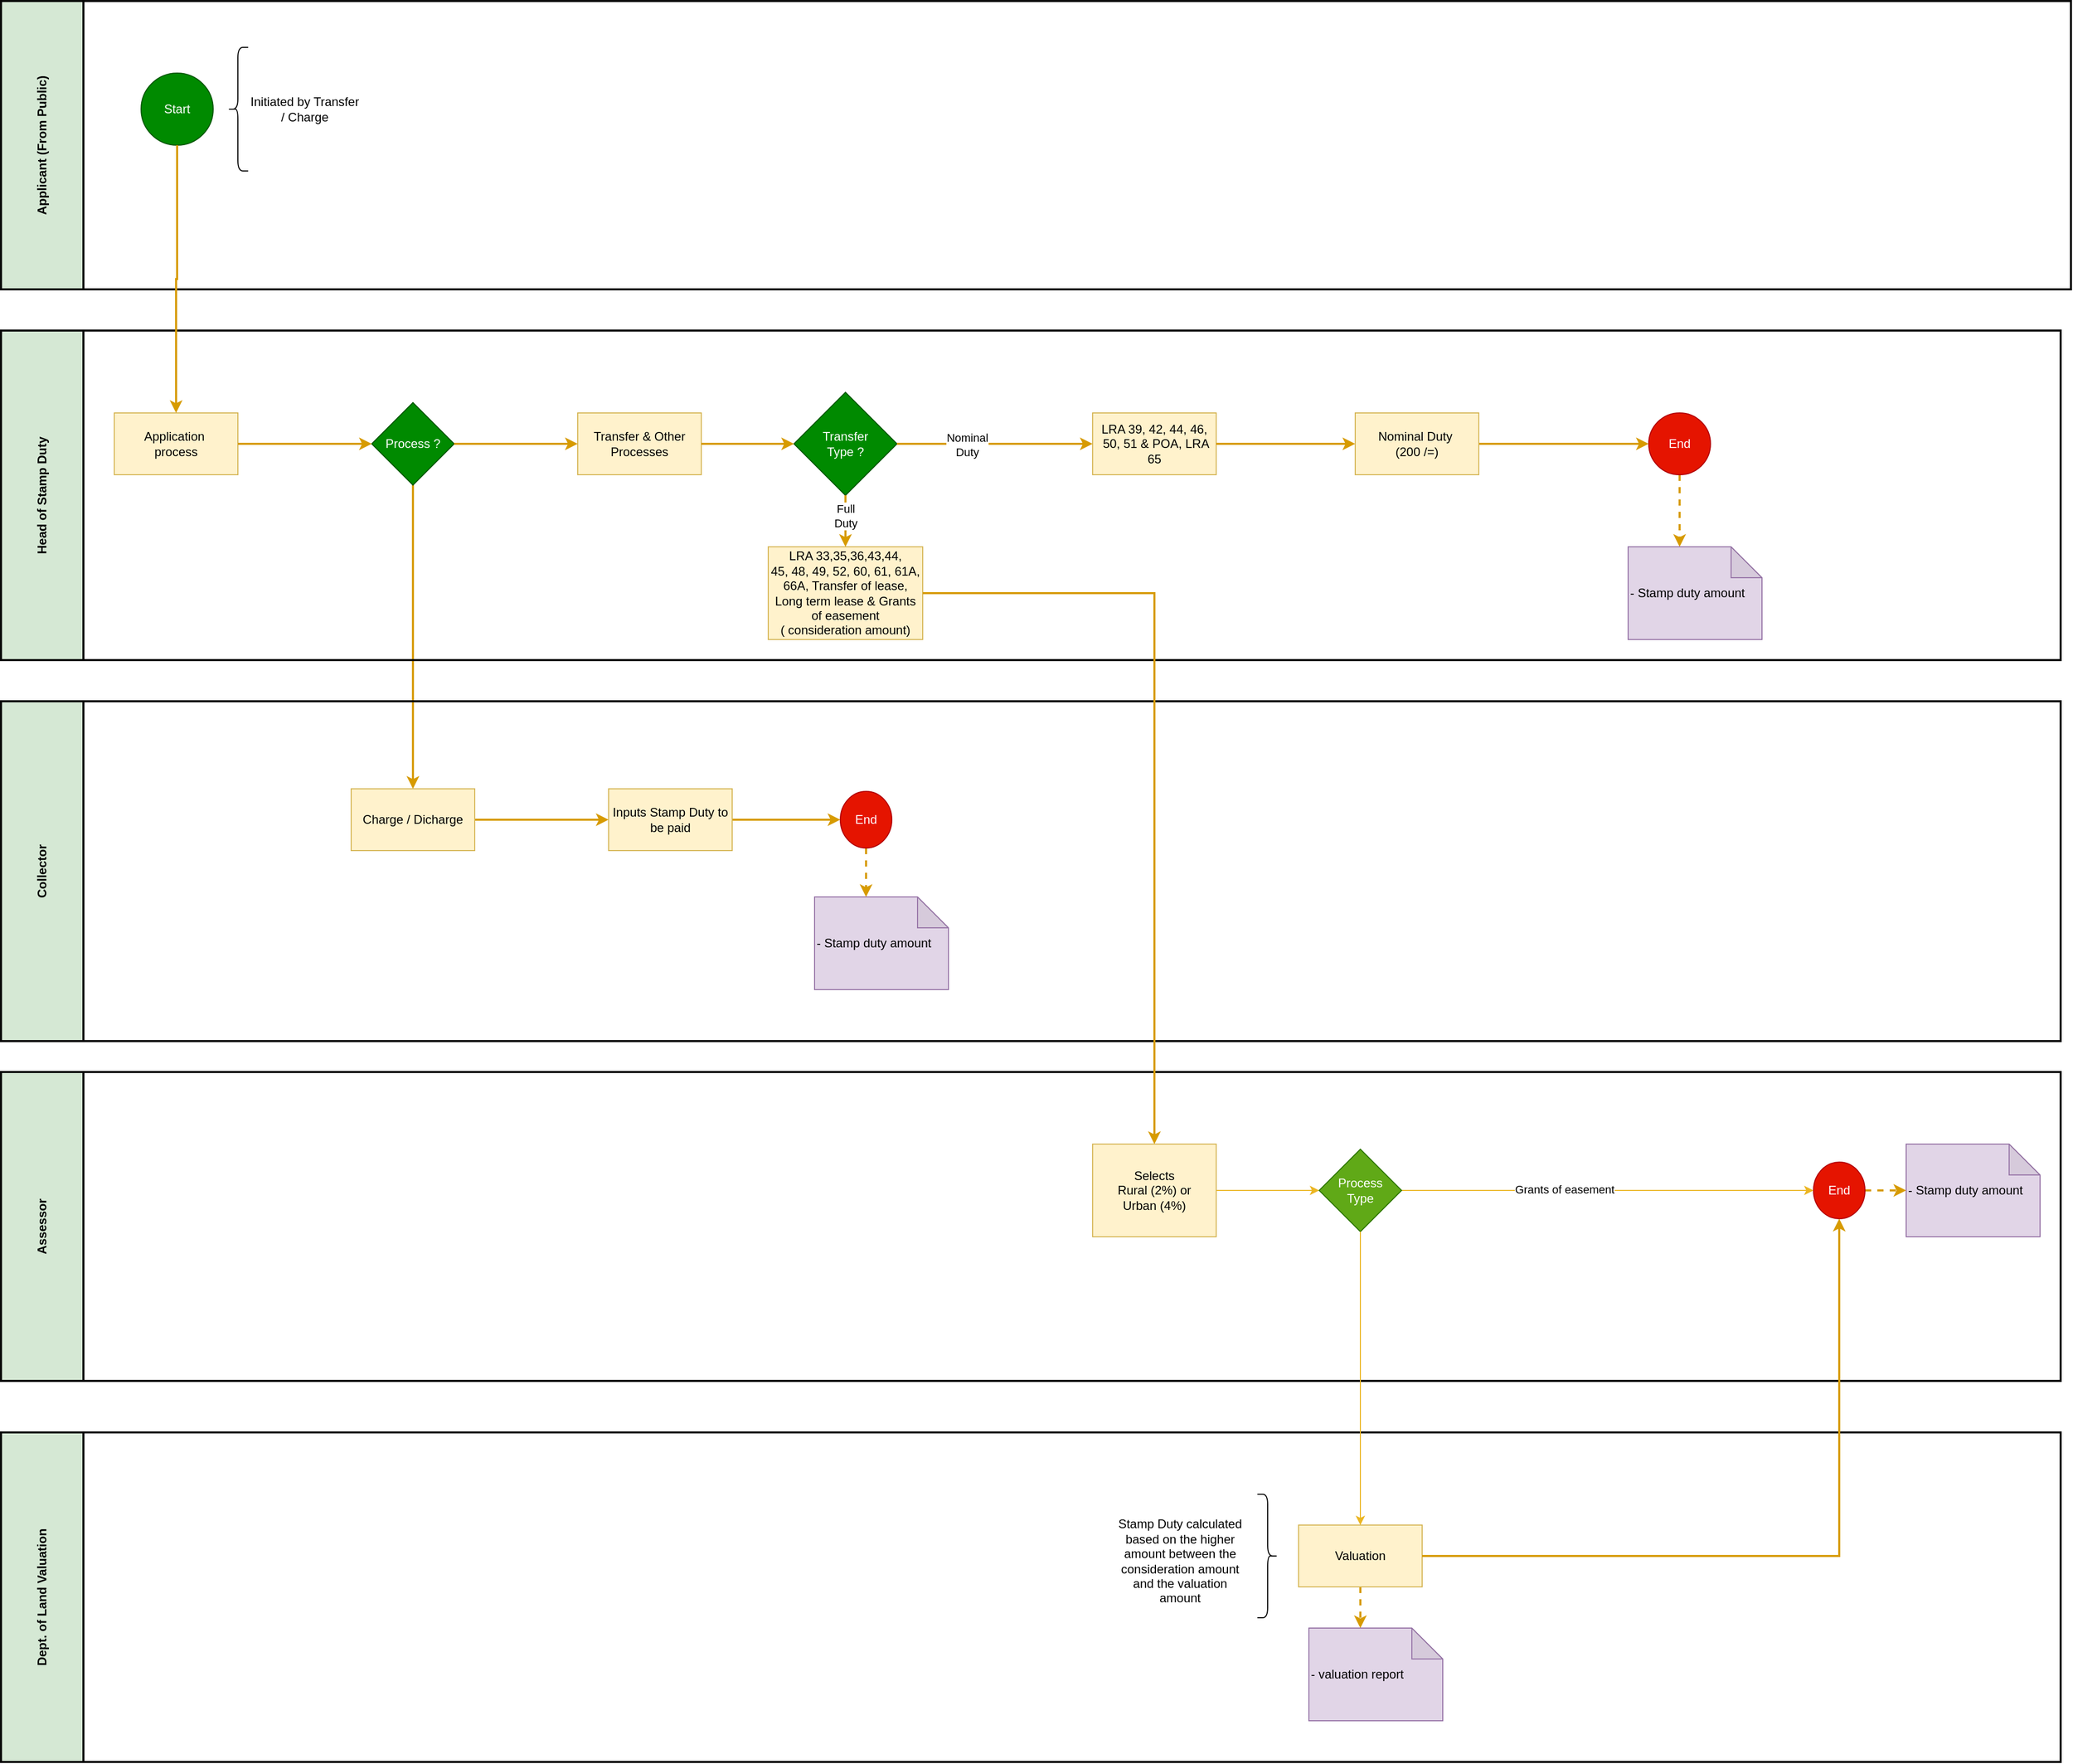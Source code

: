 <mxfile version="21.6.5" type="github">
  <diagram name="Page-1" id="O1a9XfuB64NEKXVq045z">
    <mxGraphModel dx="1363" dy="871" grid="1" gridSize="10" guides="1" tooltips="1" connect="1" arrows="1" fold="1" page="1" pageScale="1" pageWidth="850" pageHeight="1100" math="0" shadow="0">
      <root>
        <mxCell id="0" />
        <mxCell id="1" parent="0" />
        <mxCell id="FqMO8VPMuKaaY1kg_BFP-1" value="" style="edgeStyle=orthogonalEdgeStyle;rounded=0;orthogonalLoop=1;jettySize=auto;html=1;exitX=0.5;exitY=1;exitDx=0;exitDy=0;fillColor=#ffe6cc;strokeColor=#d79b00;strokeWidth=2;" edge="1" parent="1" source="FqMO8VPMuKaaY1kg_BFP-7" target="FqMO8VPMuKaaY1kg_BFP-24">
          <mxGeometry relative="1" as="geometry" />
        </mxCell>
        <mxCell id="FqMO8VPMuKaaY1kg_BFP-2" value="Head of Stamp Duty" style="swimlane;horizontal=0;whiteSpace=wrap;html=1;startSize=80;fillColor=#d5e8d4;strokeColor=#030303;strokeWidth=2;" vertex="1" parent="1">
          <mxGeometry x="60" y="440" width="2000" height="320" as="geometry" />
        </mxCell>
        <mxCell id="FqMO8VPMuKaaY1kg_BFP-3" value="Application&amp;nbsp;&lt;br&gt;process" style="whiteSpace=wrap;html=1;fillColor=#fff2cc;strokeColor=#d6b656;" vertex="1" parent="FqMO8VPMuKaaY1kg_BFP-2">
          <mxGeometry x="110" y="80" width="120" height="60" as="geometry" />
        </mxCell>
        <mxCell id="FqMO8VPMuKaaY1kg_BFP-4" value="Transfer &amp;amp; Other&lt;br style=&quot;border-color: var(--border-color);&quot;&gt;Processes" style="whiteSpace=wrap;html=1;fillColor=#fff2cc;strokeColor=#d6b656;" vertex="1" parent="FqMO8VPMuKaaY1kg_BFP-2">
          <mxGeometry x="560" y="80" width="120" height="60" as="geometry" />
        </mxCell>
        <mxCell id="FqMO8VPMuKaaY1kg_BFP-5" value="Transfer&lt;br&gt;Type ?" style="rhombus;whiteSpace=wrap;html=1;fillColor=#008a00;strokeColor=#005700;fontColor=#ffffff;" vertex="1" parent="FqMO8VPMuKaaY1kg_BFP-2">
          <mxGeometry x="770" y="60" width="100" height="100" as="geometry" />
        </mxCell>
        <mxCell id="FqMO8VPMuKaaY1kg_BFP-6" value="" style="edgeStyle=orthogonalEdgeStyle;rounded=0;orthogonalLoop=1;jettySize=auto;html=1;fillColor=#ffe6cc;strokeColor=#d79b00;strokeWidth=2;" edge="1" parent="FqMO8VPMuKaaY1kg_BFP-2" source="FqMO8VPMuKaaY1kg_BFP-4" target="FqMO8VPMuKaaY1kg_BFP-5">
          <mxGeometry relative="1" as="geometry" />
        </mxCell>
        <mxCell id="FqMO8VPMuKaaY1kg_BFP-7" value="Process ?" style="rhombus;whiteSpace=wrap;html=1;fillColor=#008a00;strokeColor=#005700;fontColor=#ffffff;" vertex="1" parent="FqMO8VPMuKaaY1kg_BFP-2">
          <mxGeometry x="360" y="70" width="80" height="80" as="geometry" />
        </mxCell>
        <mxCell id="FqMO8VPMuKaaY1kg_BFP-8" value="" style="edgeStyle=orthogonalEdgeStyle;rounded=0;orthogonalLoop=1;jettySize=auto;html=1;entryX=0;entryY=0.5;entryDx=0;entryDy=0;exitX=1;exitY=0.5;exitDx=0;exitDy=0;fillColor=#ffe6cc;strokeColor=#d79b00;strokeWidth=2;" edge="1" parent="FqMO8VPMuKaaY1kg_BFP-2" source="FqMO8VPMuKaaY1kg_BFP-3" target="FqMO8VPMuKaaY1kg_BFP-7">
          <mxGeometry relative="1" as="geometry" />
        </mxCell>
        <mxCell id="FqMO8VPMuKaaY1kg_BFP-9" value="" style="edgeStyle=orthogonalEdgeStyle;rounded=0;orthogonalLoop=1;jettySize=auto;html=1;fillColor=#ffe6cc;strokeColor=#d79b00;strokeWidth=2;" edge="1" parent="FqMO8VPMuKaaY1kg_BFP-2" source="FqMO8VPMuKaaY1kg_BFP-7" target="FqMO8VPMuKaaY1kg_BFP-4">
          <mxGeometry relative="1" as="geometry" />
        </mxCell>
        <mxCell id="FqMO8VPMuKaaY1kg_BFP-10" value="LRA 39, 42, 44, 46,&lt;br&gt;&amp;nbsp;50, 51 &amp;amp; POA, LRA 65" style="whiteSpace=wrap;html=1;fillColor=#fff2cc;strokeColor=#d6b656;" vertex="1" parent="FqMO8VPMuKaaY1kg_BFP-2">
          <mxGeometry x="1060" y="80" width="120" height="60" as="geometry" />
        </mxCell>
        <mxCell id="FqMO8VPMuKaaY1kg_BFP-11" value="" style="edgeStyle=orthogonalEdgeStyle;rounded=0;orthogonalLoop=1;jettySize=auto;html=1;fillColor=#ffe6cc;strokeColor=#d79b00;strokeWidth=2;" edge="1" parent="FqMO8VPMuKaaY1kg_BFP-2" source="FqMO8VPMuKaaY1kg_BFP-5" target="FqMO8VPMuKaaY1kg_BFP-10">
          <mxGeometry relative="1" as="geometry" />
        </mxCell>
        <mxCell id="FqMO8VPMuKaaY1kg_BFP-12" value="Nominal&lt;br&gt;Duty" style="edgeLabel;html=1;align=center;verticalAlign=middle;resizable=0;points=[];" vertex="1" connectable="0" parent="FqMO8VPMuKaaY1kg_BFP-11">
          <mxGeometry x="-0.289" y="-1" relative="1" as="geometry">
            <mxPoint as="offset" />
          </mxGeometry>
        </mxCell>
        <mxCell id="FqMO8VPMuKaaY1kg_BFP-13" value="LRA 33,35,36,43,44,&lt;br&gt;45, 48, 49, 52, 60, 61, 61A, 66A, Transfer of lease, Long term lease &amp;amp; Grants of easement&lt;br style=&quot;border-color: var(--border-color);&quot;&gt;( consideration amount)" style="whiteSpace=wrap;html=1;fillColor=#fff2cc;strokeColor=#d6b656;" vertex="1" parent="FqMO8VPMuKaaY1kg_BFP-2">
          <mxGeometry x="745" y="210" width="150" height="90" as="geometry" />
        </mxCell>
        <mxCell id="FqMO8VPMuKaaY1kg_BFP-14" value="" style="edgeStyle=orthogonalEdgeStyle;rounded=0;orthogonalLoop=1;jettySize=auto;html=1;fillColor=#ffe6cc;strokeColor=#d79b00;strokeWidth=2;" edge="1" parent="FqMO8VPMuKaaY1kg_BFP-2" source="FqMO8VPMuKaaY1kg_BFP-5" target="FqMO8VPMuKaaY1kg_BFP-13">
          <mxGeometry relative="1" as="geometry" />
        </mxCell>
        <mxCell id="FqMO8VPMuKaaY1kg_BFP-15" value="Full&lt;br&gt;Duty" style="edgeLabel;html=1;align=center;verticalAlign=middle;resizable=0;points=[];" vertex="1" connectable="0" parent="FqMO8VPMuKaaY1kg_BFP-14">
          <mxGeometry x="-0.2" relative="1" as="geometry">
            <mxPoint as="offset" />
          </mxGeometry>
        </mxCell>
        <mxCell id="FqMO8VPMuKaaY1kg_BFP-16" value="" style="edgeStyle=orthogonalEdgeStyle;rounded=0;orthogonalLoop=1;jettySize=auto;html=1;entryX=0;entryY=0.5;entryDx=0;entryDy=0;fillColor=#ffe6cc;strokeColor=#d79b00;strokeWidth=2;" edge="1" parent="FqMO8VPMuKaaY1kg_BFP-2" source="FqMO8VPMuKaaY1kg_BFP-10" target="FqMO8VPMuKaaY1kg_BFP-21">
          <mxGeometry relative="1" as="geometry">
            <mxPoint x="1213.0" y="540" as="targetPoint" />
          </mxGeometry>
        </mxCell>
        <mxCell id="FqMO8VPMuKaaY1kg_BFP-17" style="edgeStyle=orthogonalEdgeStyle;rounded=0;orthogonalLoop=1;jettySize=auto;html=1;entryX=0;entryY=0;entryDx=50;entryDy=0;entryPerimeter=0;dashed=1;fillColor=#ffe6cc;strokeColor=#d79b00;strokeWidth=2;" edge="1" parent="FqMO8VPMuKaaY1kg_BFP-2" source="FqMO8VPMuKaaY1kg_BFP-18" target="FqMO8VPMuKaaY1kg_BFP-19">
          <mxGeometry relative="1" as="geometry" />
        </mxCell>
        <mxCell id="FqMO8VPMuKaaY1kg_BFP-18" value="End" style="ellipse;whiteSpace=wrap;html=1;fillColor=#e51400;strokeColor=#B20000;fontColor=#ffffff;" vertex="1" parent="FqMO8VPMuKaaY1kg_BFP-2">
          <mxGeometry x="1600" y="80" width="60" height="60" as="geometry" />
        </mxCell>
        <mxCell id="FqMO8VPMuKaaY1kg_BFP-19" value="- Stamp duty amount&lt;br&gt;" style="shape=note;whiteSpace=wrap;html=1;backgroundOutline=1;darkOpacity=0.05;fillColor=#e1d5e7;strokeColor=#9673a6;align=left;" vertex="1" parent="FqMO8VPMuKaaY1kg_BFP-2">
          <mxGeometry x="1580" y="210" width="130" height="90" as="geometry" />
        </mxCell>
        <mxCell id="FqMO8VPMuKaaY1kg_BFP-20" style="edgeStyle=orthogonalEdgeStyle;rounded=0;orthogonalLoop=1;jettySize=auto;html=1;entryX=0;entryY=0.5;entryDx=0;entryDy=0;fillColor=#ffe6cc;strokeColor=#d79b00;strokeWidth=2;" edge="1" parent="FqMO8VPMuKaaY1kg_BFP-2" source="FqMO8VPMuKaaY1kg_BFP-21" target="FqMO8VPMuKaaY1kg_BFP-18">
          <mxGeometry relative="1" as="geometry" />
        </mxCell>
        <mxCell id="FqMO8VPMuKaaY1kg_BFP-21" value="Nominal Duty&amp;nbsp;&lt;br&gt;(200 /=)" style="whiteSpace=wrap;html=1;fillColor=#fff2cc;strokeColor=#d6b656;" vertex="1" parent="FqMO8VPMuKaaY1kg_BFP-2">
          <mxGeometry x="1315" y="80" width="120" height="60" as="geometry" />
        </mxCell>
        <mxCell id="FqMO8VPMuKaaY1kg_BFP-22" value="Collector" style="swimlane;horizontal=0;whiteSpace=wrap;html=1;startSize=80;fillColor=#d5e8d4;strokeColor=#030303;strokeWidth=2;" vertex="1" parent="1">
          <mxGeometry x="60" y="800" width="2000" height="330" as="geometry" />
        </mxCell>
        <mxCell id="FqMO8VPMuKaaY1kg_BFP-23" value="" style="edgeStyle=orthogonalEdgeStyle;rounded=0;orthogonalLoop=1;jettySize=auto;html=1;fillColor=#ffe6cc;strokeColor=#d79b00;strokeWidth=2;" edge="1" parent="FqMO8VPMuKaaY1kg_BFP-22" source="FqMO8VPMuKaaY1kg_BFP-24" target="FqMO8VPMuKaaY1kg_BFP-28">
          <mxGeometry relative="1" as="geometry" />
        </mxCell>
        <mxCell id="FqMO8VPMuKaaY1kg_BFP-24" value="Charge / Dicharge" style="whiteSpace=wrap;html=1;fillColor=#fff2cc;strokeColor=#d6b656;" vertex="1" parent="FqMO8VPMuKaaY1kg_BFP-22">
          <mxGeometry x="340" y="85" width="120" height="60" as="geometry" />
        </mxCell>
        <mxCell id="FqMO8VPMuKaaY1kg_BFP-25" style="edgeStyle=orthogonalEdgeStyle;rounded=0;orthogonalLoop=1;jettySize=auto;html=1;entryX=0;entryY=0;entryDx=50;entryDy=0;entryPerimeter=0;dashed=1;fillColor=#ffe6cc;strokeColor=#d79b00;strokeWidth=2;" edge="1" parent="FqMO8VPMuKaaY1kg_BFP-22" source="FqMO8VPMuKaaY1kg_BFP-26" target="FqMO8VPMuKaaY1kg_BFP-29">
          <mxGeometry relative="1" as="geometry" />
        </mxCell>
        <mxCell id="FqMO8VPMuKaaY1kg_BFP-26" value="End" style="ellipse;whiteSpace=wrap;html=1;fillColor=#e51400;strokeColor=#B20000;fontColor=#ffffff;" vertex="1" parent="FqMO8VPMuKaaY1kg_BFP-22">
          <mxGeometry x="815" y="87.5" width="50" height="55" as="geometry" />
        </mxCell>
        <mxCell id="FqMO8VPMuKaaY1kg_BFP-27" style="edgeStyle=orthogonalEdgeStyle;rounded=0;orthogonalLoop=1;jettySize=auto;html=1;entryX=0;entryY=0.5;entryDx=0;entryDy=0;fillColor=#ffe6cc;strokeColor=#d79b00;strokeWidth=2;" edge="1" parent="FqMO8VPMuKaaY1kg_BFP-22" source="FqMO8VPMuKaaY1kg_BFP-28" target="FqMO8VPMuKaaY1kg_BFP-26">
          <mxGeometry relative="1" as="geometry" />
        </mxCell>
        <mxCell id="FqMO8VPMuKaaY1kg_BFP-28" value="Inputs Stamp Duty to be paid" style="whiteSpace=wrap;html=1;fillColor=#fff2cc;strokeColor=#d6b656;" vertex="1" parent="FqMO8VPMuKaaY1kg_BFP-22">
          <mxGeometry x="590" y="85" width="120" height="60" as="geometry" />
        </mxCell>
        <mxCell id="FqMO8VPMuKaaY1kg_BFP-29" value="- Stamp duty amount&lt;br&gt;" style="shape=note;whiteSpace=wrap;html=1;backgroundOutline=1;darkOpacity=0.05;fillColor=#e1d5e7;strokeColor=#9673a6;align=left;" vertex="1" parent="FqMO8VPMuKaaY1kg_BFP-22">
          <mxGeometry x="790" y="190" width="130" height="90" as="geometry" />
        </mxCell>
        <mxCell id="FqMO8VPMuKaaY1kg_BFP-30" value="Applicant (From Public)" style="swimlane;horizontal=0;whiteSpace=wrap;html=1;startSize=80;fillColor=#d5e8d4;strokeColor=#050505;strokeWidth=2;" vertex="1" parent="1">
          <mxGeometry x="60" y="120" width="2010" height="280" as="geometry" />
        </mxCell>
        <mxCell id="FqMO8VPMuKaaY1kg_BFP-31" value="Start" style="ellipse;whiteSpace=wrap;html=1;aspect=fixed;fillColor=#008a00;fontColor=#ffffff;strokeColor=#005700;" vertex="1" parent="FqMO8VPMuKaaY1kg_BFP-30">
          <mxGeometry x="136" y="70" width="70" height="70" as="geometry" />
        </mxCell>
        <mxCell id="FqMO8VPMuKaaY1kg_BFP-32" value="" style="shape=curlyBracket;whiteSpace=wrap;html=1;rounded=1;labelPosition=left;verticalLabelPosition=middle;align=right;verticalAlign=middle;" vertex="1" parent="FqMO8VPMuKaaY1kg_BFP-30">
          <mxGeometry x="220" y="45" width="20" height="120" as="geometry" />
        </mxCell>
        <mxCell id="FqMO8VPMuKaaY1kg_BFP-33" value="Initiated by Transfer / Charge" style="text;html=1;strokeColor=none;fillColor=none;align=center;verticalAlign=middle;whiteSpace=wrap;rounded=0;" vertex="1" parent="FqMO8VPMuKaaY1kg_BFP-30">
          <mxGeometry x="240" y="90" width="110" height="30" as="geometry" />
        </mxCell>
        <mxCell id="FqMO8VPMuKaaY1kg_BFP-34" value="" style="edgeStyle=orthogonalEdgeStyle;rounded=0;orthogonalLoop=1;jettySize=auto;html=1;fillColor=#ffe6cc;strokeColor=#d79b00;strokeWidth=2;" edge="1" parent="1" source="FqMO8VPMuKaaY1kg_BFP-31" target="FqMO8VPMuKaaY1kg_BFP-3">
          <mxGeometry relative="1" as="geometry" />
        </mxCell>
        <mxCell id="FqMO8VPMuKaaY1kg_BFP-35" value="Dept. of Land Valuation" style="swimlane;horizontal=0;whiteSpace=wrap;html=1;startSize=80;fillColor=#d5e8d4;strokeColor=#050505;strokeWidth=2;" vertex="1" parent="1">
          <mxGeometry x="60" y="1510" width="2000" height="320" as="geometry" />
        </mxCell>
        <mxCell id="FqMO8VPMuKaaY1kg_BFP-36" style="edgeStyle=orthogonalEdgeStyle;rounded=0;orthogonalLoop=1;jettySize=auto;html=1;entryX=0;entryY=0;entryDx=50;entryDy=0;entryPerimeter=0;exitX=0.5;exitY=1;exitDx=0;exitDy=0;dashed=1;strokeWidth=2;fillColor=#ffe6cc;strokeColor=#d79b00;" edge="1" parent="FqMO8VPMuKaaY1kg_BFP-35" source="FqMO8VPMuKaaY1kg_BFP-37" target="FqMO8VPMuKaaY1kg_BFP-38">
          <mxGeometry relative="1" as="geometry" />
        </mxCell>
        <mxCell id="FqMO8VPMuKaaY1kg_BFP-37" value="Valuation" style="whiteSpace=wrap;html=1;fillColor=#fff2cc;strokeColor=#d6b656;" vertex="1" parent="FqMO8VPMuKaaY1kg_BFP-35">
          <mxGeometry x="1260" y="90" width="120" height="60" as="geometry" />
        </mxCell>
        <mxCell id="FqMO8VPMuKaaY1kg_BFP-38" value="- valuation report" style="shape=note;whiteSpace=wrap;html=1;backgroundOutline=1;darkOpacity=0.05;fillColor=#e1d5e7;strokeColor=#9673a6;align=left;" vertex="1" parent="FqMO8VPMuKaaY1kg_BFP-35">
          <mxGeometry x="1270" y="190" width="130" height="90" as="geometry" />
        </mxCell>
        <mxCell id="FqMO8VPMuKaaY1kg_BFP-39" value="Stamp Duty calculated based on the higher amount between the consideration amount and the valuation amount" style="whiteSpace=wrap;html=1;fillColor=none;strokeColor=none;rounded=1;glass=1;" vertex="1" parent="FqMO8VPMuKaaY1kg_BFP-35">
          <mxGeometry x="1080" y="60" width="130" height="130" as="geometry" />
        </mxCell>
        <mxCell id="FqMO8VPMuKaaY1kg_BFP-40" value="" style="shape=curlyBracket;whiteSpace=wrap;html=1;rounded=1;flipH=1;labelPosition=right;verticalLabelPosition=middle;align=left;verticalAlign=middle;" vertex="1" parent="FqMO8VPMuKaaY1kg_BFP-35">
          <mxGeometry x="1220" y="60" width="20" height="120" as="geometry" />
        </mxCell>
        <mxCell id="FqMO8VPMuKaaY1kg_BFP-41" value="Assessor" style="swimlane;horizontal=0;whiteSpace=wrap;html=1;startSize=80;fillColor=#d5e8d4;strokeColor=#030303;strokeWidth=2;" vertex="1" parent="1">
          <mxGeometry x="60" y="1160" width="2000" height="300" as="geometry" />
        </mxCell>
        <mxCell id="FqMO8VPMuKaaY1kg_BFP-42" style="edgeStyle=orthogonalEdgeStyle;rounded=0;orthogonalLoop=1;jettySize=auto;html=1;entryX=0;entryY=0.5;entryDx=0;entryDy=0;entryPerimeter=0;dashed=1;strokeColor=#d79b00;fillColor=#ffe6cc;strokeWidth=2;" edge="1" parent="FqMO8VPMuKaaY1kg_BFP-41" source="FqMO8VPMuKaaY1kg_BFP-43" target="FqMO8VPMuKaaY1kg_BFP-44">
          <mxGeometry relative="1" as="geometry" />
        </mxCell>
        <mxCell id="FqMO8VPMuKaaY1kg_BFP-43" value="End" style="ellipse;whiteSpace=wrap;html=1;fillColor=#e51400;strokeColor=#B20000;fontColor=#ffffff;" vertex="1" parent="FqMO8VPMuKaaY1kg_BFP-41">
          <mxGeometry x="1760" y="87.5" width="50" height="55" as="geometry" />
        </mxCell>
        <mxCell id="FqMO8VPMuKaaY1kg_BFP-44" value="- Stamp duty amount&lt;br&gt;" style="shape=note;whiteSpace=wrap;html=1;backgroundOutline=1;darkOpacity=0.05;fillColor=#e1d5e7;strokeColor=#9673a6;align=left;" vertex="1" parent="FqMO8VPMuKaaY1kg_BFP-41">
          <mxGeometry x="1850" y="70" width="130" height="90" as="geometry" />
        </mxCell>
        <mxCell id="FqMO8VPMuKaaY1kg_BFP-45" value="" style="edgeStyle=orthogonalEdgeStyle;rounded=0;orthogonalLoop=1;jettySize=auto;html=1;strokeColor=#ebb624;" edge="1" parent="FqMO8VPMuKaaY1kg_BFP-41" source="FqMO8VPMuKaaY1kg_BFP-46" target="FqMO8VPMuKaaY1kg_BFP-49">
          <mxGeometry relative="1" as="geometry" />
        </mxCell>
        <mxCell id="FqMO8VPMuKaaY1kg_BFP-46" value="Selects &lt;br&gt;Rural (2%) or &lt;br&gt;Urban (4%)" style="whiteSpace=wrap;html=1;fillColor=#fff2cc;strokeColor=#d6b656;" vertex="1" parent="FqMO8VPMuKaaY1kg_BFP-41">
          <mxGeometry x="1060" y="70" width="120" height="90" as="geometry" />
        </mxCell>
        <mxCell id="FqMO8VPMuKaaY1kg_BFP-47" style="edgeStyle=orthogonalEdgeStyle;rounded=0;orthogonalLoop=1;jettySize=auto;html=1;exitX=1;exitY=0.5;exitDx=0;exitDy=0;entryX=0;entryY=0.5;entryDx=0;entryDy=0;strokeColor=#ebb624;" edge="1" parent="FqMO8VPMuKaaY1kg_BFP-41" source="FqMO8VPMuKaaY1kg_BFP-49" target="FqMO8VPMuKaaY1kg_BFP-43">
          <mxGeometry relative="1" as="geometry">
            <mxPoint x="1550" y="115" as="targetPoint" />
          </mxGeometry>
        </mxCell>
        <mxCell id="FqMO8VPMuKaaY1kg_BFP-48" value="Grants of easement" style="edgeLabel;html=1;align=center;verticalAlign=middle;resizable=0;points=[];" vertex="1" connectable="0" parent="FqMO8VPMuKaaY1kg_BFP-47">
          <mxGeometry x="-0.212" y="1" relative="1" as="geometry">
            <mxPoint as="offset" />
          </mxGeometry>
        </mxCell>
        <mxCell id="FqMO8VPMuKaaY1kg_BFP-49" value="Process&lt;br&gt;Type" style="rhombus;whiteSpace=wrap;html=1;fillColor=#60a917;strokeColor=#2D7600;fontColor=#ffffff;" vertex="1" parent="FqMO8VPMuKaaY1kg_BFP-41">
          <mxGeometry x="1280" y="75" width="80" height="80" as="geometry" />
        </mxCell>
        <mxCell id="FqMO8VPMuKaaY1kg_BFP-50" value="" style="edgeStyle=orthogonalEdgeStyle;rounded=0;orthogonalLoop=1;jettySize=auto;html=1;entryX=0.5;entryY=1;entryDx=0;entryDy=0;fillColor=#ffe6cc;strokeColor=#d79b00;strokeWidth=2;" edge="1" parent="1" source="FqMO8VPMuKaaY1kg_BFP-37" target="FqMO8VPMuKaaY1kg_BFP-43">
          <mxGeometry relative="1" as="geometry">
            <mxPoint x="1675" y="1340" as="targetPoint" />
          </mxGeometry>
        </mxCell>
        <mxCell id="FqMO8VPMuKaaY1kg_BFP-51" style="edgeStyle=orthogonalEdgeStyle;rounded=0;orthogonalLoop=1;jettySize=auto;html=1;exitX=0.5;exitY=1;exitDx=0;exitDy=0;strokeColor=#ebb624;" edge="1" parent="1" source="FqMO8VPMuKaaY1kg_BFP-49" target="FqMO8VPMuKaaY1kg_BFP-37">
          <mxGeometry relative="1" as="geometry" />
        </mxCell>
        <mxCell id="FqMO8VPMuKaaY1kg_BFP-52" value="" style="edgeStyle=orthogonalEdgeStyle;rounded=0;orthogonalLoop=1;jettySize=auto;html=1;fillColor=#ffe6cc;strokeColor=#d79b00;strokeWidth=2;" edge="1" parent="1" source="FqMO8VPMuKaaY1kg_BFP-13" target="FqMO8VPMuKaaY1kg_BFP-46">
          <mxGeometry relative="1" as="geometry">
            <mxPoint x="1020" y="1225" as="targetPoint" />
          </mxGeometry>
        </mxCell>
      </root>
    </mxGraphModel>
  </diagram>
</mxfile>
